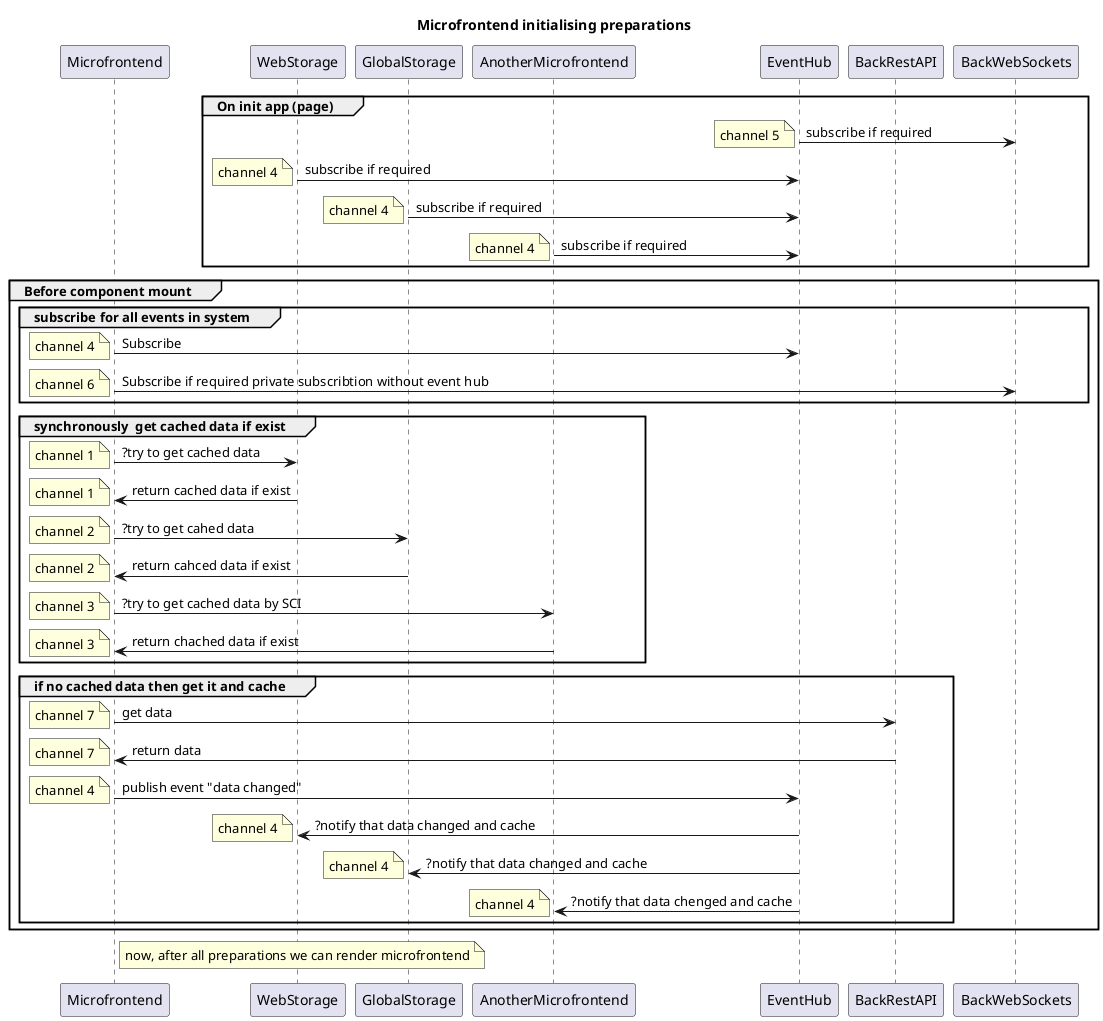 @startuml

title Microfrontend initialising preparations

participant Microfrontend order 10
participant WebStorage order 20
participant GlobalStorage order 30
participant AnotherMicrofrontend order 40
participant EventHub order 50
participant BackRestAPI order 60
participant BackWebSockets order 70

group On init app (page) 
EventHub -> BackWebSockets: subscribe if required
note left: channel 5
WebStorage -> EventHub: subscribe if required
note left: channel 4 
GlobalStorage -> EventHub: subscribe if required
note left: channel 4
AnotherMicrofrontend -> EventHub: subscribe if required
note left: channel 4 
end

group Before component mount
group subscribe for all events in system 
Microfrontend -> EventHub: Subscribe
note left: channel 4 
Microfrontend -> BackWebSockets: Subscribe if required private subscribtion without event hub
note left: channel 6 
end

group synchronously  get cached data if exist
Microfrontend -> WebStorage: ?try to get cached data
note left: channel 1 
WebStorage -> Microfrontend: return cached data if exist
note left: channel 1 
Microfrontend -> GlobalStorage: ?try to get cahed data
note left: channel 2 
GlobalStorage -> Microfrontend: return cahced data if exist
note left: channel 2 
Microfrontend -> AnotherMicrofrontend: ?try to get cached data by SCI
note left: channel 3 
AnotherMicrofrontend -> Microfrontend: return chached data if exist
note left: channel 3 
end


group if no cached data then get it and cache
Microfrontend -> BackRestAPI:  get data
note left: channel 7 
BackRestAPI -> Microfrontend: return data 
note left: channel 7 
Microfrontend -> EventHub: publish event "data changed"
note left: channel 4 
EventHub -> WebStorage: ?notify that data changed and cache
note left: channel 4 
EventHub -> GlobalStorage: ?notify that data changed and cache
note left: channel 4 
EventHub -> AnotherMicrofrontend: ?notify that data chenged and cache
note left: channel 4 
end

end

note right of Microfrontend: now, after all preparations we can render microfrontend
@enduml

